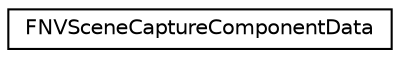 digraph "Graphical Class Hierarchy"
{
  edge [fontname="Helvetica",fontsize="10",labelfontname="Helvetica",labelfontsize="10"];
  node [fontname="Helvetica",fontsize="10",shape=record];
  rankdir="LR";
  Node1 [label="FNVSceneCaptureComponentData",height=0.2,width=0.4,color="black", fillcolor="white", style="filled",URL="$struct_f_n_v_scene_capture_component_data.html"];
}

